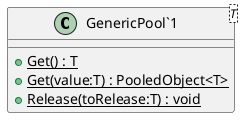 @startuml
class "GenericPool`1"<T> {
    + {static} Get() : T
    + {static} Get(value:T) : PooledObject<T>
    + {static} Release(toRelease:T) : void
}
@enduml
